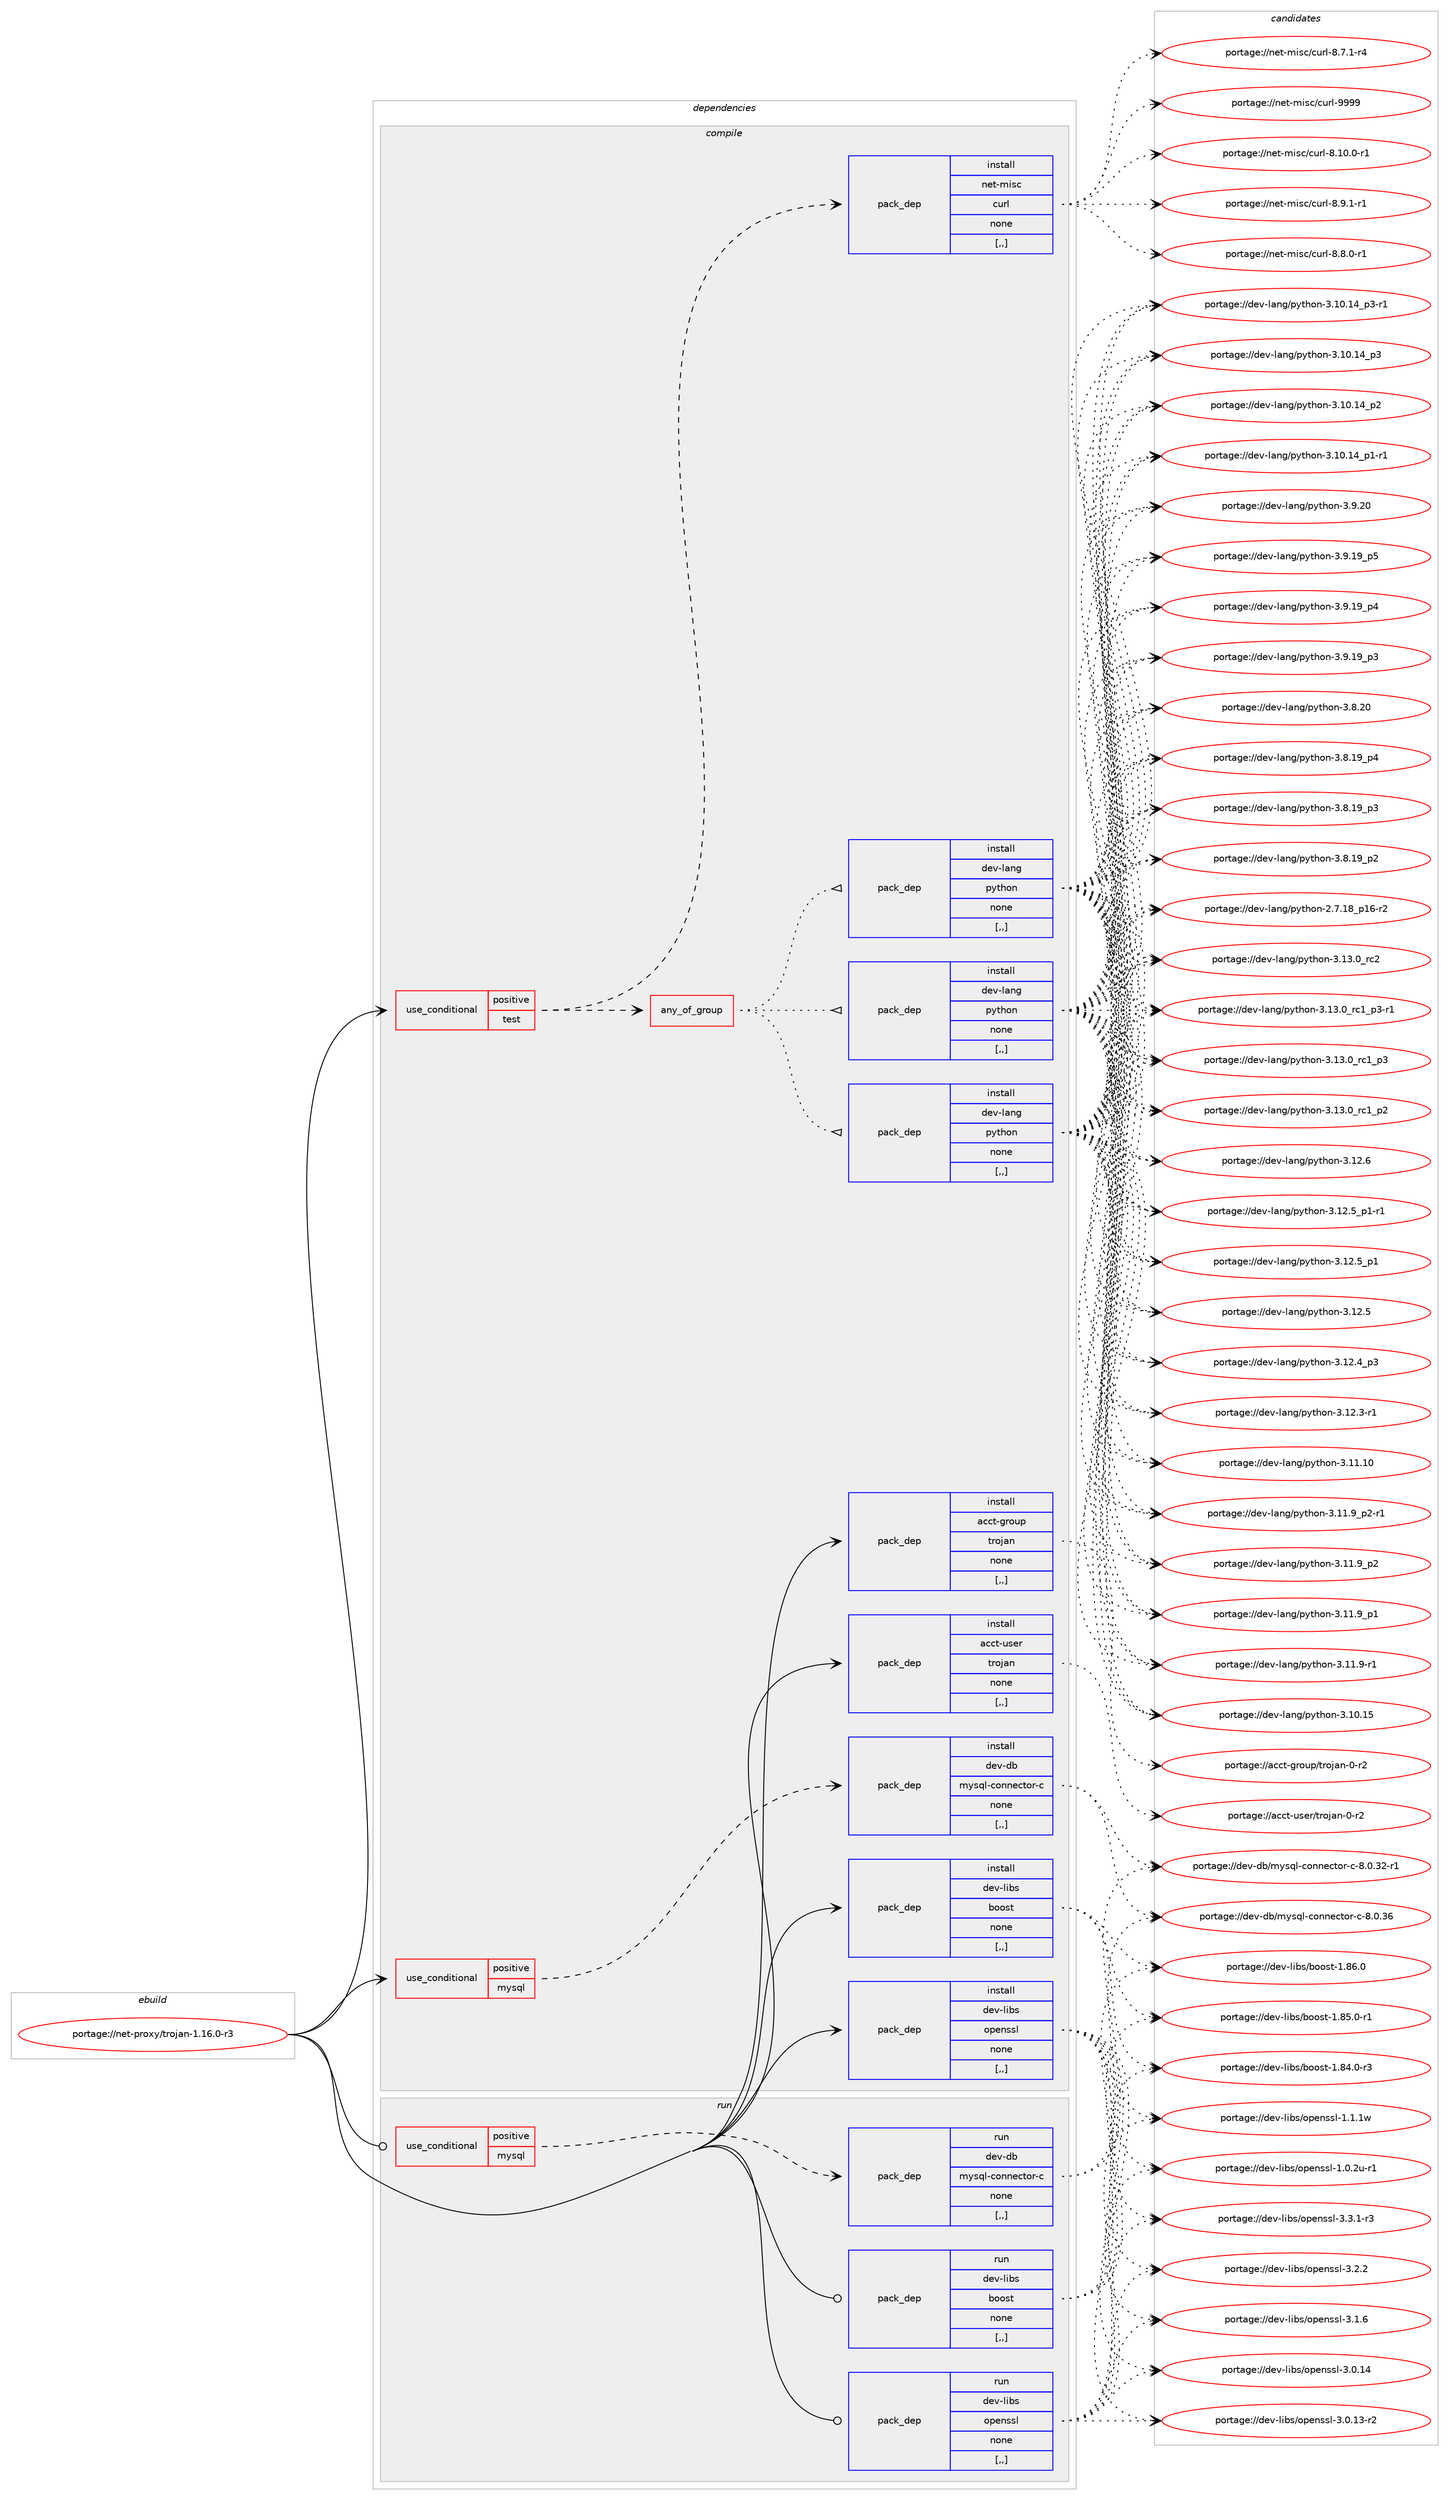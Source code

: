 digraph prolog {

# *************
# Graph options
# *************

newrank=true;
concentrate=true;
compound=true;
graph [rankdir=LR,fontname=Helvetica,fontsize=10,ranksep=1.5];#, ranksep=2.5, nodesep=0.2];
edge  [arrowhead=vee];
node  [fontname=Helvetica,fontsize=10];

# **********
# The ebuild
# **********

subgraph cluster_leftcol {
color=gray;
label=<<i>ebuild</i>>;
id [label="portage://net-proxy/trojan-1.16.0-r3", color=red, width=4, href="../net-proxy/trojan-1.16.0-r3.svg"];
}

# ****************
# The dependencies
# ****************

subgraph cluster_midcol {
color=gray;
label=<<i>dependencies</i>>;
subgraph cluster_compile {
fillcolor="#eeeeee";
style=filled;
label=<<i>compile</i>>;
subgraph cond235369 {
dependency894634 [label=<<TABLE BORDER="0" CELLBORDER="1" CELLSPACING="0" CELLPADDING="4"><TR><TD ROWSPAN="3" CELLPADDING="10">use_conditional</TD></TR><TR><TD>positive</TD></TR><TR><TD>mysql</TD></TR></TABLE>>, shape=none, color=red];
subgraph pack652728 {
dependency894635 [label=<<TABLE BORDER="0" CELLBORDER="1" CELLSPACING="0" CELLPADDING="4" WIDTH="220"><TR><TD ROWSPAN="6" CELLPADDING="30">pack_dep</TD></TR><TR><TD WIDTH="110">install</TD></TR><TR><TD>dev-db</TD></TR><TR><TD>mysql-connector-c</TD></TR><TR><TD>none</TD></TR><TR><TD>[,,]</TD></TR></TABLE>>, shape=none, color=blue];
}
dependency894634:e -> dependency894635:w [weight=20,style="dashed",arrowhead="vee"];
}
id:e -> dependency894634:w [weight=20,style="solid",arrowhead="vee"];
subgraph cond235370 {
dependency894636 [label=<<TABLE BORDER="0" CELLBORDER="1" CELLSPACING="0" CELLPADDING="4"><TR><TD ROWSPAN="3" CELLPADDING="10">use_conditional</TD></TR><TR><TD>positive</TD></TR><TR><TD>test</TD></TR></TABLE>>, shape=none, color=red];
subgraph pack652729 {
dependency894637 [label=<<TABLE BORDER="0" CELLBORDER="1" CELLSPACING="0" CELLPADDING="4" WIDTH="220"><TR><TD ROWSPAN="6" CELLPADDING="30">pack_dep</TD></TR><TR><TD WIDTH="110">install</TD></TR><TR><TD>net-misc</TD></TR><TR><TD>curl</TD></TR><TR><TD>none</TD></TR><TR><TD>[,,]</TD></TR></TABLE>>, shape=none, color=blue];
}
dependency894636:e -> dependency894637:w [weight=20,style="dashed",arrowhead="vee"];
subgraph any6117 {
dependency894638 [label=<<TABLE BORDER="0" CELLBORDER="1" CELLSPACING="0" CELLPADDING="4"><TR><TD CELLPADDING="10">any_of_group</TD></TR></TABLE>>, shape=none, color=red];subgraph pack652730 {
dependency894639 [label=<<TABLE BORDER="0" CELLBORDER="1" CELLSPACING="0" CELLPADDING="4" WIDTH="220"><TR><TD ROWSPAN="6" CELLPADDING="30">pack_dep</TD></TR><TR><TD WIDTH="110">install</TD></TR><TR><TD>dev-lang</TD></TR><TR><TD>python</TD></TR><TR><TD>none</TD></TR><TR><TD>[,,]</TD></TR></TABLE>>, shape=none, color=blue];
}
dependency894638:e -> dependency894639:w [weight=20,style="dotted",arrowhead="oinv"];
subgraph pack652731 {
dependency894640 [label=<<TABLE BORDER="0" CELLBORDER="1" CELLSPACING="0" CELLPADDING="4" WIDTH="220"><TR><TD ROWSPAN="6" CELLPADDING="30">pack_dep</TD></TR><TR><TD WIDTH="110">install</TD></TR><TR><TD>dev-lang</TD></TR><TR><TD>python</TD></TR><TR><TD>none</TD></TR><TR><TD>[,,]</TD></TR></TABLE>>, shape=none, color=blue];
}
dependency894638:e -> dependency894640:w [weight=20,style="dotted",arrowhead="oinv"];
subgraph pack652732 {
dependency894641 [label=<<TABLE BORDER="0" CELLBORDER="1" CELLSPACING="0" CELLPADDING="4" WIDTH="220"><TR><TD ROWSPAN="6" CELLPADDING="30">pack_dep</TD></TR><TR><TD WIDTH="110">install</TD></TR><TR><TD>dev-lang</TD></TR><TR><TD>python</TD></TR><TR><TD>none</TD></TR><TR><TD>[,,]</TD></TR></TABLE>>, shape=none, color=blue];
}
dependency894638:e -> dependency894641:w [weight=20,style="dotted",arrowhead="oinv"];
}
dependency894636:e -> dependency894638:w [weight=20,style="dashed",arrowhead="vee"];
}
id:e -> dependency894636:w [weight=20,style="solid",arrowhead="vee"];
subgraph pack652733 {
dependency894642 [label=<<TABLE BORDER="0" CELLBORDER="1" CELLSPACING="0" CELLPADDING="4" WIDTH="220"><TR><TD ROWSPAN="6" CELLPADDING="30">pack_dep</TD></TR><TR><TD WIDTH="110">install</TD></TR><TR><TD>acct-group</TD></TR><TR><TD>trojan</TD></TR><TR><TD>none</TD></TR><TR><TD>[,,]</TD></TR></TABLE>>, shape=none, color=blue];
}
id:e -> dependency894642:w [weight=20,style="solid",arrowhead="vee"];
subgraph pack652734 {
dependency894643 [label=<<TABLE BORDER="0" CELLBORDER="1" CELLSPACING="0" CELLPADDING="4" WIDTH="220"><TR><TD ROWSPAN="6" CELLPADDING="30">pack_dep</TD></TR><TR><TD WIDTH="110">install</TD></TR><TR><TD>acct-user</TD></TR><TR><TD>trojan</TD></TR><TR><TD>none</TD></TR><TR><TD>[,,]</TD></TR></TABLE>>, shape=none, color=blue];
}
id:e -> dependency894643:w [weight=20,style="solid",arrowhead="vee"];
subgraph pack652735 {
dependency894644 [label=<<TABLE BORDER="0" CELLBORDER="1" CELLSPACING="0" CELLPADDING="4" WIDTH="220"><TR><TD ROWSPAN="6" CELLPADDING="30">pack_dep</TD></TR><TR><TD WIDTH="110">install</TD></TR><TR><TD>dev-libs</TD></TR><TR><TD>boost</TD></TR><TR><TD>none</TD></TR><TR><TD>[,,]</TD></TR></TABLE>>, shape=none, color=blue];
}
id:e -> dependency894644:w [weight=20,style="solid",arrowhead="vee"];
subgraph pack652736 {
dependency894645 [label=<<TABLE BORDER="0" CELLBORDER="1" CELLSPACING="0" CELLPADDING="4" WIDTH="220"><TR><TD ROWSPAN="6" CELLPADDING="30">pack_dep</TD></TR><TR><TD WIDTH="110">install</TD></TR><TR><TD>dev-libs</TD></TR><TR><TD>openssl</TD></TR><TR><TD>none</TD></TR><TR><TD>[,,]</TD></TR></TABLE>>, shape=none, color=blue];
}
id:e -> dependency894645:w [weight=20,style="solid",arrowhead="vee"];
}
subgraph cluster_compileandrun {
fillcolor="#eeeeee";
style=filled;
label=<<i>compile and run</i>>;
}
subgraph cluster_run {
fillcolor="#eeeeee";
style=filled;
label=<<i>run</i>>;
subgraph cond235371 {
dependency894646 [label=<<TABLE BORDER="0" CELLBORDER="1" CELLSPACING="0" CELLPADDING="4"><TR><TD ROWSPAN="3" CELLPADDING="10">use_conditional</TD></TR><TR><TD>positive</TD></TR><TR><TD>mysql</TD></TR></TABLE>>, shape=none, color=red];
subgraph pack652737 {
dependency894647 [label=<<TABLE BORDER="0" CELLBORDER="1" CELLSPACING="0" CELLPADDING="4" WIDTH="220"><TR><TD ROWSPAN="6" CELLPADDING="30">pack_dep</TD></TR><TR><TD WIDTH="110">run</TD></TR><TR><TD>dev-db</TD></TR><TR><TD>mysql-connector-c</TD></TR><TR><TD>none</TD></TR><TR><TD>[,,]</TD></TR></TABLE>>, shape=none, color=blue];
}
dependency894646:e -> dependency894647:w [weight=20,style="dashed",arrowhead="vee"];
}
id:e -> dependency894646:w [weight=20,style="solid",arrowhead="odot"];
subgraph pack652738 {
dependency894648 [label=<<TABLE BORDER="0" CELLBORDER="1" CELLSPACING="0" CELLPADDING="4" WIDTH="220"><TR><TD ROWSPAN="6" CELLPADDING="30">pack_dep</TD></TR><TR><TD WIDTH="110">run</TD></TR><TR><TD>dev-libs</TD></TR><TR><TD>boost</TD></TR><TR><TD>none</TD></TR><TR><TD>[,,]</TD></TR></TABLE>>, shape=none, color=blue];
}
id:e -> dependency894648:w [weight=20,style="solid",arrowhead="odot"];
subgraph pack652739 {
dependency894649 [label=<<TABLE BORDER="0" CELLBORDER="1" CELLSPACING="0" CELLPADDING="4" WIDTH="220"><TR><TD ROWSPAN="6" CELLPADDING="30">pack_dep</TD></TR><TR><TD WIDTH="110">run</TD></TR><TR><TD>dev-libs</TD></TR><TR><TD>openssl</TD></TR><TR><TD>none</TD></TR><TR><TD>[,,]</TD></TR></TABLE>>, shape=none, color=blue];
}
id:e -> dependency894649:w [weight=20,style="solid",arrowhead="odot"];
}
}

# **************
# The candidates
# **************

subgraph cluster_choices {
rank=same;
color=gray;
label=<<i>candidates</i>>;

subgraph choice652728 {
color=black;
nodesep=1;
choice100101118451009847109121115113108459911111011010199116111114459945564648465154 [label="portage://dev-db/mysql-connector-c-8.0.36", color=red, width=4,href="../dev-db/mysql-connector-c-8.0.36.svg"];
choice1001011184510098471091211151131084599111110110101991161111144599455646484651504511449 [label="portage://dev-db/mysql-connector-c-8.0.32-r1", color=red, width=4,href="../dev-db/mysql-connector-c-8.0.32-r1.svg"];
dependency894635:e -> choice100101118451009847109121115113108459911111011010199116111114459945564648465154:w [style=dotted,weight="100"];
dependency894635:e -> choice1001011184510098471091211151131084599111110110101991161111144599455646484651504511449:w [style=dotted,weight="100"];
}
subgraph choice652729 {
color=black;
nodesep=1;
choice110101116451091051159947991171141084557575757 [label="portage://net-misc/curl-9999", color=red, width=4,href="../net-misc/curl-9999.svg"];
choice11010111645109105115994799117114108455646494846484511449 [label="portage://net-misc/curl-8.10.0-r1", color=red, width=4,href="../net-misc/curl-8.10.0-r1.svg"];
choice110101116451091051159947991171141084556465746494511449 [label="portage://net-misc/curl-8.9.1-r1", color=red, width=4,href="../net-misc/curl-8.9.1-r1.svg"];
choice110101116451091051159947991171141084556465646484511449 [label="portage://net-misc/curl-8.8.0-r1", color=red, width=4,href="../net-misc/curl-8.8.0-r1.svg"];
choice110101116451091051159947991171141084556465546494511452 [label="portage://net-misc/curl-8.7.1-r4", color=red, width=4,href="../net-misc/curl-8.7.1-r4.svg"];
dependency894637:e -> choice110101116451091051159947991171141084557575757:w [style=dotted,weight="100"];
dependency894637:e -> choice11010111645109105115994799117114108455646494846484511449:w [style=dotted,weight="100"];
dependency894637:e -> choice110101116451091051159947991171141084556465746494511449:w [style=dotted,weight="100"];
dependency894637:e -> choice110101116451091051159947991171141084556465646484511449:w [style=dotted,weight="100"];
dependency894637:e -> choice110101116451091051159947991171141084556465546494511452:w [style=dotted,weight="100"];
}
subgraph choice652730 {
color=black;
nodesep=1;
choice10010111845108971101034711212111610411111045514649514648951149950 [label="portage://dev-lang/python-3.13.0_rc2", color=red, width=4,href="../dev-lang/python-3.13.0_rc2.svg"];
choice1001011184510897110103471121211161041111104551464951464895114994995112514511449 [label="portage://dev-lang/python-3.13.0_rc1_p3-r1", color=red, width=4,href="../dev-lang/python-3.13.0_rc1_p3-r1.svg"];
choice100101118451089711010347112121116104111110455146495146489511499499511251 [label="portage://dev-lang/python-3.13.0_rc1_p3", color=red, width=4,href="../dev-lang/python-3.13.0_rc1_p3.svg"];
choice100101118451089711010347112121116104111110455146495146489511499499511250 [label="portage://dev-lang/python-3.13.0_rc1_p2", color=red, width=4,href="../dev-lang/python-3.13.0_rc1_p2.svg"];
choice10010111845108971101034711212111610411111045514649504654 [label="portage://dev-lang/python-3.12.6", color=red, width=4,href="../dev-lang/python-3.12.6.svg"];
choice1001011184510897110103471121211161041111104551464950465395112494511449 [label="portage://dev-lang/python-3.12.5_p1-r1", color=red, width=4,href="../dev-lang/python-3.12.5_p1-r1.svg"];
choice100101118451089711010347112121116104111110455146495046539511249 [label="portage://dev-lang/python-3.12.5_p1", color=red, width=4,href="../dev-lang/python-3.12.5_p1.svg"];
choice10010111845108971101034711212111610411111045514649504653 [label="portage://dev-lang/python-3.12.5", color=red, width=4,href="../dev-lang/python-3.12.5.svg"];
choice100101118451089711010347112121116104111110455146495046529511251 [label="portage://dev-lang/python-3.12.4_p3", color=red, width=4,href="../dev-lang/python-3.12.4_p3.svg"];
choice100101118451089711010347112121116104111110455146495046514511449 [label="portage://dev-lang/python-3.12.3-r1", color=red, width=4,href="../dev-lang/python-3.12.3-r1.svg"];
choice1001011184510897110103471121211161041111104551464949464948 [label="portage://dev-lang/python-3.11.10", color=red, width=4,href="../dev-lang/python-3.11.10.svg"];
choice1001011184510897110103471121211161041111104551464949465795112504511449 [label="portage://dev-lang/python-3.11.9_p2-r1", color=red, width=4,href="../dev-lang/python-3.11.9_p2-r1.svg"];
choice100101118451089711010347112121116104111110455146494946579511250 [label="portage://dev-lang/python-3.11.9_p2", color=red, width=4,href="../dev-lang/python-3.11.9_p2.svg"];
choice100101118451089711010347112121116104111110455146494946579511249 [label="portage://dev-lang/python-3.11.9_p1", color=red, width=4,href="../dev-lang/python-3.11.9_p1.svg"];
choice100101118451089711010347112121116104111110455146494946574511449 [label="portage://dev-lang/python-3.11.9-r1", color=red, width=4,href="../dev-lang/python-3.11.9-r1.svg"];
choice1001011184510897110103471121211161041111104551464948464953 [label="portage://dev-lang/python-3.10.15", color=red, width=4,href="../dev-lang/python-3.10.15.svg"];
choice100101118451089711010347112121116104111110455146494846495295112514511449 [label="portage://dev-lang/python-3.10.14_p3-r1", color=red, width=4,href="../dev-lang/python-3.10.14_p3-r1.svg"];
choice10010111845108971101034711212111610411111045514649484649529511251 [label="portage://dev-lang/python-3.10.14_p3", color=red, width=4,href="../dev-lang/python-3.10.14_p3.svg"];
choice10010111845108971101034711212111610411111045514649484649529511250 [label="portage://dev-lang/python-3.10.14_p2", color=red, width=4,href="../dev-lang/python-3.10.14_p2.svg"];
choice100101118451089711010347112121116104111110455146494846495295112494511449 [label="portage://dev-lang/python-3.10.14_p1-r1", color=red, width=4,href="../dev-lang/python-3.10.14_p1-r1.svg"];
choice10010111845108971101034711212111610411111045514657465048 [label="portage://dev-lang/python-3.9.20", color=red, width=4,href="../dev-lang/python-3.9.20.svg"];
choice100101118451089711010347112121116104111110455146574649579511253 [label="portage://dev-lang/python-3.9.19_p5", color=red, width=4,href="../dev-lang/python-3.9.19_p5.svg"];
choice100101118451089711010347112121116104111110455146574649579511252 [label="portage://dev-lang/python-3.9.19_p4", color=red, width=4,href="../dev-lang/python-3.9.19_p4.svg"];
choice100101118451089711010347112121116104111110455146574649579511251 [label="portage://dev-lang/python-3.9.19_p3", color=red, width=4,href="../dev-lang/python-3.9.19_p3.svg"];
choice10010111845108971101034711212111610411111045514656465048 [label="portage://dev-lang/python-3.8.20", color=red, width=4,href="../dev-lang/python-3.8.20.svg"];
choice100101118451089711010347112121116104111110455146564649579511252 [label="portage://dev-lang/python-3.8.19_p4", color=red, width=4,href="../dev-lang/python-3.8.19_p4.svg"];
choice100101118451089711010347112121116104111110455146564649579511251 [label="portage://dev-lang/python-3.8.19_p3", color=red, width=4,href="../dev-lang/python-3.8.19_p3.svg"];
choice100101118451089711010347112121116104111110455146564649579511250 [label="portage://dev-lang/python-3.8.19_p2", color=red, width=4,href="../dev-lang/python-3.8.19_p2.svg"];
choice100101118451089711010347112121116104111110455046554649569511249544511450 [label="portage://dev-lang/python-2.7.18_p16-r2", color=red, width=4,href="../dev-lang/python-2.7.18_p16-r2.svg"];
dependency894639:e -> choice10010111845108971101034711212111610411111045514649514648951149950:w [style=dotted,weight="100"];
dependency894639:e -> choice1001011184510897110103471121211161041111104551464951464895114994995112514511449:w [style=dotted,weight="100"];
dependency894639:e -> choice100101118451089711010347112121116104111110455146495146489511499499511251:w [style=dotted,weight="100"];
dependency894639:e -> choice100101118451089711010347112121116104111110455146495146489511499499511250:w [style=dotted,weight="100"];
dependency894639:e -> choice10010111845108971101034711212111610411111045514649504654:w [style=dotted,weight="100"];
dependency894639:e -> choice1001011184510897110103471121211161041111104551464950465395112494511449:w [style=dotted,weight="100"];
dependency894639:e -> choice100101118451089711010347112121116104111110455146495046539511249:w [style=dotted,weight="100"];
dependency894639:e -> choice10010111845108971101034711212111610411111045514649504653:w [style=dotted,weight="100"];
dependency894639:e -> choice100101118451089711010347112121116104111110455146495046529511251:w [style=dotted,weight="100"];
dependency894639:e -> choice100101118451089711010347112121116104111110455146495046514511449:w [style=dotted,weight="100"];
dependency894639:e -> choice1001011184510897110103471121211161041111104551464949464948:w [style=dotted,weight="100"];
dependency894639:e -> choice1001011184510897110103471121211161041111104551464949465795112504511449:w [style=dotted,weight="100"];
dependency894639:e -> choice100101118451089711010347112121116104111110455146494946579511250:w [style=dotted,weight="100"];
dependency894639:e -> choice100101118451089711010347112121116104111110455146494946579511249:w [style=dotted,weight="100"];
dependency894639:e -> choice100101118451089711010347112121116104111110455146494946574511449:w [style=dotted,weight="100"];
dependency894639:e -> choice1001011184510897110103471121211161041111104551464948464953:w [style=dotted,weight="100"];
dependency894639:e -> choice100101118451089711010347112121116104111110455146494846495295112514511449:w [style=dotted,weight="100"];
dependency894639:e -> choice10010111845108971101034711212111610411111045514649484649529511251:w [style=dotted,weight="100"];
dependency894639:e -> choice10010111845108971101034711212111610411111045514649484649529511250:w [style=dotted,weight="100"];
dependency894639:e -> choice100101118451089711010347112121116104111110455146494846495295112494511449:w [style=dotted,weight="100"];
dependency894639:e -> choice10010111845108971101034711212111610411111045514657465048:w [style=dotted,weight="100"];
dependency894639:e -> choice100101118451089711010347112121116104111110455146574649579511253:w [style=dotted,weight="100"];
dependency894639:e -> choice100101118451089711010347112121116104111110455146574649579511252:w [style=dotted,weight="100"];
dependency894639:e -> choice100101118451089711010347112121116104111110455146574649579511251:w [style=dotted,weight="100"];
dependency894639:e -> choice10010111845108971101034711212111610411111045514656465048:w [style=dotted,weight="100"];
dependency894639:e -> choice100101118451089711010347112121116104111110455146564649579511252:w [style=dotted,weight="100"];
dependency894639:e -> choice100101118451089711010347112121116104111110455146564649579511251:w [style=dotted,weight="100"];
dependency894639:e -> choice100101118451089711010347112121116104111110455146564649579511250:w [style=dotted,weight="100"];
dependency894639:e -> choice100101118451089711010347112121116104111110455046554649569511249544511450:w [style=dotted,weight="100"];
}
subgraph choice652731 {
color=black;
nodesep=1;
choice10010111845108971101034711212111610411111045514649514648951149950 [label="portage://dev-lang/python-3.13.0_rc2", color=red, width=4,href="../dev-lang/python-3.13.0_rc2.svg"];
choice1001011184510897110103471121211161041111104551464951464895114994995112514511449 [label="portage://dev-lang/python-3.13.0_rc1_p3-r1", color=red, width=4,href="../dev-lang/python-3.13.0_rc1_p3-r1.svg"];
choice100101118451089711010347112121116104111110455146495146489511499499511251 [label="portage://dev-lang/python-3.13.0_rc1_p3", color=red, width=4,href="../dev-lang/python-3.13.0_rc1_p3.svg"];
choice100101118451089711010347112121116104111110455146495146489511499499511250 [label="portage://dev-lang/python-3.13.0_rc1_p2", color=red, width=4,href="../dev-lang/python-3.13.0_rc1_p2.svg"];
choice10010111845108971101034711212111610411111045514649504654 [label="portage://dev-lang/python-3.12.6", color=red, width=4,href="../dev-lang/python-3.12.6.svg"];
choice1001011184510897110103471121211161041111104551464950465395112494511449 [label="portage://dev-lang/python-3.12.5_p1-r1", color=red, width=4,href="../dev-lang/python-3.12.5_p1-r1.svg"];
choice100101118451089711010347112121116104111110455146495046539511249 [label="portage://dev-lang/python-3.12.5_p1", color=red, width=4,href="../dev-lang/python-3.12.5_p1.svg"];
choice10010111845108971101034711212111610411111045514649504653 [label="portage://dev-lang/python-3.12.5", color=red, width=4,href="../dev-lang/python-3.12.5.svg"];
choice100101118451089711010347112121116104111110455146495046529511251 [label="portage://dev-lang/python-3.12.4_p3", color=red, width=4,href="../dev-lang/python-3.12.4_p3.svg"];
choice100101118451089711010347112121116104111110455146495046514511449 [label="portage://dev-lang/python-3.12.3-r1", color=red, width=4,href="../dev-lang/python-3.12.3-r1.svg"];
choice1001011184510897110103471121211161041111104551464949464948 [label="portage://dev-lang/python-3.11.10", color=red, width=4,href="../dev-lang/python-3.11.10.svg"];
choice1001011184510897110103471121211161041111104551464949465795112504511449 [label="portage://dev-lang/python-3.11.9_p2-r1", color=red, width=4,href="../dev-lang/python-3.11.9_p2-r1.svg"];
choice100101118451089711010347112121116104111110455146494946579511250 [label="portage://dev-lang/python-3.11.9_p2", color=red, width=4,href="../dev-lang/python-3.11.9_p2.svg"];
choice100101118451089711010347112121116104111110455146494946579511249 [label="portage://dev-lang/python-3.11.9_p1", color=red, width=4,href="../dev-lang/python-3.11.9_p1.svg"];
choice100101118451089711010347112121116104111110455146494946574511449 [label="portage://dev-lang/python-3.11.9-r1", color=red, width=4,href="../dev-lang/python-3.11.9-r1.svg"];
choice1001011184510897110103471121211161041111104551464948464953 [label="portage://dev-lang/python-3.10.15", color=red, width=4,href="../dev-lang/python-3.10.15.svg"];
choice100101118451089711010347112121116104111110455146494846495295112514511449 [label="portage://dev-lang/python-3.10.14_p3-r1", color=red, width=4,href="../dev-lang/python-3.10.14_p3-r1.svg"];
choice10010111845108971101034711212111610411111045514649484649529511251 [label="portage://dev-lang/python-3.10.14_p3", color=red, width=4,href="../dev-lang/python-3.10.14_p3.svg"];
choice10010111845108971101034711212111610411111045514649484649529511250 [label="portage://dev-lang/python-3.10.14_p2", color=red, width=4,href="../dev-lang/python-3.10.14_p2.svg"];
choice100101118451089711010347112121116104111110455146494846495295112494511449 [label="portage://dev-lang/python-3.10.14_p1-r1", color=red, width=4,href="../dev-lang/python-3.10.14_p1-r1.svg"];
choice10010111845108971101034711212111610411111045514657465048 [label="portage://dev-lang/python-3.9.20", color=red, width=4,href="../dev-lang/python-3.9.20.svg"];
choice100101118451089711010347112121116104111110455146574649579511253 [label="portage://dev-lang/python-3.9.19_p5", color=red, width=4,href="../dev-lang/python-3.9.19_p5.svg"];
choice100101118451089711010347112121116104111110455146574649579511252 [label="portage://dev-lang/python-3.9.19_p4", color=red, width=4,href="../dev-lang/python-3.9.19_p4.svg"];
choice100101118451089711010347112121116104111110455146574649579511251 [label="portage://dev-lang/python-3.9.19_p3", color=red, width=4,href="../dev-lang/python-3.9.19_p3.svg"];
choice10010111845108971101034711212111610411111045514656465048 [label="portage://dev-lang/python-3.8.20", color=red, width=4,href="../dev-lang/python-3.8.20.svg"];
choice100101118451089711010347112121116104111110455146564649579511252 [label="portage://dev-lang/python-3.8.19_p4", color=red, width=4,href="../dev-lang/python-3.8.19_p4.svg"];
choice100101118451089711010347112121116104111110455146564649579511251 [label="portage://dev-lang/python-3.8.19_p3", color=red, width=4,href="../dev-lang/python-3.8.19_p3.svg"];
choice100101118451089711010347112121116104111110455146564649579511250 [label="portage://dev-lang/python-3.8.19_p2", color=red, width=4,href="../dev-lang/python-3.8.19_p2.svg"];
choice100101118451089711010347112121116104111110455046554649569511249544511450 [label="portage://dev-lang/python-2.7.18_p16-r2", color=red, width=4,href="../dev-lang/python-2.7.18_p16-r2.svg"];
dependency894640:e -> choice10010111845108971101034711212111610411111045514649514648951149950:w [style=dotted,weight="100"];
dependency894640:e -> choice1001011184510897110103471121211161041111104551464951464895114994995112514511449:w [style=dotted,weight="100"];
dependency894640:e -> choice100101118451089711010347112121116104111110455146495146489511499499511251:w [style=dotted,weight="100"];
dependency894640:e -> choice100101118451089711010347112121116104111110455146495146489511499499511250:w [style=dotted,weight="100"];
dependency894640:e -> choice10010111845108971101034711212111610411111045514649504654:w [style=dotted,weight="100"];
dependency894640:e -> choice1001011184510897110103471121211161041111104551464950465395112494511449:w [style=dotted,weight="100"];
dependency894640:e -> choice100101118451089711010347112121116104111110455146495046539511249:w [style=dotted,weight="100"];
dependency894640:e -> choice10010111845108971101034711212111610411111045514649504653:w [style=dotted,weight="100"];
dependency894640:e -> choice100101118451089711010347112121116104111110455146495046529511251:w [style=dotted,weight="100"];
dependency894640:e -> choice100101118451089711010347112121116104111110455146495046514511449:w [style=dotted,weight="100"];
dependency894640:e -> choice1001011184510897110103471121211161041111104551464949464948:w [style=dotted,weight="100"];
dependency894640:e -> choice1001011184510897110103471121211161041111104551464949465795112504511449:w [style=dotted,weight="100"];
dependency894640:e -> choice100101118451089711010347112121116104111110455146494946579511250:w [style=dotted,weight="100"];
dependency894640:e -> choice100101118451089711010347112121116104111110455146494946579511249:w [style=dotted,weight="100"];
dependency894640:e -> choice100101118451089711010347112121116104111110455146494946574511449:w [style=dotted,weight="100"];
dependency894640:e -> choice1001011184510897110103471121211161041111104551464948464953:w [style=dotted,weight="100"];
dependency894640:e -> choice100101118451089711010347112121116104111110455146494846495295112514511449:w [style=dotted,weight="100"];
dependency894640:e -> choice10010111845108971101034711212111610411111045514649484649529511251:w [style=dotted,weight="100"];
dependency894640:e -> choice10010111845108971101034711212111610411111045514649484649529511250:w [style=dotted,weight="100"];
dependency894640:e -> choice100101118451089711010347112121116104111110455146494846495295112494511449:w [style=dotted,weight="100"];
dependency894640:e -> choice10010111845108971101034711212111610411111045514657465048:w [style=dotted,weight="100"];
dependency894640:e -> choice100101118451089711010347112121116104111110455146574649579511253:w [style=dotted,weight="100"];
dependency894640:e -> choice100101118451089711010347112121116104111110455146574649579511252:w [style=dotted,weight="100"];
dependency894640:e -> choice100101118451089711010347112121116104111110455146574649579511251:w [style=dotted,weight="100"];
dependency894640:e -> choice10010111845108971101034711212111610411111045514656465048:w [style=dotted,weight="100"];
dependency894640:e -> choice100101118451089711010347112121116104111110455146564649579511252:w [style=dotted,weight="100"];
dependency894640:e -> choice100101118451089711010347112121116104111110455146564649579511251:w [style=dotted,weight="100"];
dependency894640:e -> choice100101118451089711010347112121116104111110455146564649579511250:w [style=dotted,weight="100"];
dependency894640:e -> choice100101118451089711010347112121116104111110455046554649569511249544511450:w [style=dotted,weight="100"];
}
subgraph choice652732 {
color=black;
nodesep=1;
choice10010111845108971101034711212111610411111045514649514648951149950 [label="portage://dev-lang/python-3.13.0_rc2", color=red, width=4,href="../dev-lang/python-3.13.0_rc2.svg"];
choice1001011184510897110103471121211161041111104551464951464895114994995112514511449 [label="portage://dev-lang/python-3.13.0_rc1_p3-r1", color=red, width=4,href="../dev-lang/python-3.13.0_rc1_p3-r1.svg"];
choice100101118451089711010347112121116104111110455146495146489511499499511251 [label="portage://dev-lang/python-3.13.0_rc1_p3", color=red, width=4,href="../dev-lang/python-3.13.0_rc1_p3.svg"];
choice100101118451089711010347112121116104111110455146495146489511499499511250 [label="portage://dev-lang/python-3.13.0_rc1_p2", color=red, width=4,href="../dev-lang/python-3.13.0_rc1_p2.svg"];
choice10010111845108971101034711212111610411111045514649504654 [label="portage://dev-lang/python-3.12.6", color=red, width=4,href="../dev-lang/python-3.12.6.svg"];
choice1001011184510897110103471121211161041111104551464950465395112494511449 [label="portage://dev-lang/python-3.12.5_p1-r1", color=red, width=4,href="../dev-lang/python-3.12.5_p1-r1.svg"];
choice100101118451089711010347112121116104111110455146495046539511249 [label="portage://dev-lang/python-3.12.5_p1", color=red, width=4,href="../dev-lang/python-3.12.5_p1.svg"];
choice10010111845108971101034711212111610411111045514649504653 [label="portage://dev-lang/python-3.12.5", color=red, width=4,href="../dev-lang/python-3.12.5.svg"];
choice100101118451089711010347112121116104111110455146495046529511251 [label="portage://dev-lang/python-3.12.4_p3", color=red, width=4,href="../dev-lang/python-3.12.4_p3.svg"];
choice100101118451089711010347112121116104111110455146495046514511449 [label="portage://dev-lang/python-3.12.3-r1", color=red, width=4,href="../dev-lang/python-3.12.3-r1.svg"];
choice1001011184510897110103471121211161041111104551464949464948 [label="portage://dev-lang/python-3.11.10", color=red, width=4,href="../dev-lang/python-3.11.10.svg"];
choice1001011184510897110103471121211161041111104551464949465795112504511449 [label="portage://dev-lang/python-3.11.9_p2-r1", color=red, width=4,href="../dev-lang/python-3.11.9_p2-r1.svg"];
choice100101118451089711010347112121116104111110455146494946579511250 [label="portage://dev-lang/python-3.11.9_p2", color=red, width=4,href="../dev-lang/python-3.11.9_p2.svg"];
choice100101118451089711010347112121116104111110455146494946579511249 [label="portage://dev-lang/python-3.11.9_p1", color=red, width=4,href="../dev-lang/python-3.11.9_p1.svg"];
choice100101118451089711010347112121116104111110455146494946574511449 [label="portage://dev-lang/python-3.11.9-r1", color=red, width=4,href="../dev-lang/python-3.11.9-r1.svg"];
choice1001011184510897110103471121211161041111104551464948464953 [label="portage://dev-lang/python-3.10.15", color=red, width=4,href="../dev-lang/python-3.10.15.svg"];
choice100101118451089711010347112121116104111110455146494846495295112514511449 [label="portage://dev-lang/python-3.10.14_p3-r1", color=red, width=4,href="../dev-lang/python-3.10.14_p3-r1.svg"];
choice10010111845108971101034711212111610411111045514649484649529511251 [label="portage://dev-lang/python-3.10.14_p3", color=red, width=4,href="../dev-lang/python-3.10.14_p3.svg"];
choice10010111845108971101034711212111610411111045514649484649529511250 [label="portage://dev-lang/python-3.10.14_p2", color=red, width=4,href="../dev-lang/python-3.10.14_p2.svg"];
choice100101118451089711010347112121116104111110455146494846495295112494511449 [label="portage://dev-lang/python-3.10.14_p1-r1", color=red, width=4,href="../dev-lang/python-3.10.14_p1-r1.svg"];
choice10010111845108971101034711212111610411111045514657465048 [label="portage://dev-lang/python-3.9.20", color=red, width=4,href="../dev-lang/python-3.9.20.svg"];
choice100101118451089711010347112121116104111110455146574649579511253 [label="portage://dev-lang/python-3.9.19_p5", color=red, width=4,href="../dev-lang/python-3.9.19_p5.svg"];
choice100101118451089711010347112121116104111110455146574649579511252 [label="portage://dev-lang/python-3.9.19_p4", color=red, width=4,href="../dev-lang/python-3.9.19_p4.svg"];
choice100101118451089711010347112121116104111110455146574649579511251 [label="portage://dev-lang/python-3.9.19_p3", color=red, width=4,href="../dev-lang/python-3.9.19_p3.svg"];
choice10010111845108971101034711212111610411111045514656465048 [label="portage://dev-lang/python-3.8.20", color=red, width=4,href="../dev-lang/python-3.8.20.svg"];
choice100101118451089711010347112121116104111110455146564649579511252 [label="portage://dev-lang/python-3.8.19_p4", color=red, width=4,href="../dev-lang/python-3.8.19_p4.svg"];
choice100101118451089711010347112121116104111110455146564649579511251 [label="portage://dev-lang/python-3.8.19_p3", color=red, width=4,href="../dev-lang/python-3.8.19_p3.svg"];
choice100101118451089711010347112121116104111110455146564649579511250 [label="portage://dev-lang/python-3.8.19_p2", color=red, width=4,href="../dev-lang/python-3.8.19_p2.svg"];
choice100101118451089711010347112121116104111110455046554649569511249544511450 [label="portage://dev-lang/python-2.7.18_p16-r2", color=red, width=4,href="../dev-lang/python-2.7.18_p16-r2.svg"];
dependency894641:e -> choice10010111845108971101034711212111610411111045514649514648951149950:w [style=dotted,weight="100"];
dependency894641:e -> choice1001011184510897110103471121211161041111104551464951464895114994995112514511449:w [style=dotted,weight="100"];
dependency894641:e -> choice100101118451089711010347112121116104111110455146495146489511499499511251:w [style=dotted,weight="100"];
dependency894641:e -> choice100101118451089711010347112121116104111110455146495146489511499499511250:w [style=dotted,weight="100"];
dependency894641:e -> choice10010111845108971101034711212111610411111045514649504654:w [style=dotted,weight="100"];
dependency894641:e -> choice1001011184510897110103471121211161041111104551464950465395112494511449:w [style=dotted,weight="100"];
dependency894641:e -> choice100101118451089711010347112121116104111110455146495046539511249:w [style=dotted,weight="100"];
dependency894641:e -> choice10010111845108971101034711212111610411111045514649504653:w [style=dotted,weight="100"];
dependency894641:e -> choice100101118451089711010347112121116104111110455146495046529511251:w [style=dotted,weight="100"];
dependency894641:e -> choice100101118451089711010347112121116104111110455146495046514511449:w [style=dotted,weight="100"];
dependency894641:e -> choice1001011184510897110103471121211161041111104551464949464948:w [style=dotted,weight="100"];
dependency894641:e -> choice1001011184510897110103471121211161041111104551464949465795112504511449:w [style=dotted,weight="100"];
dependency894641:e -> choice100101118451089711010347112121116104111110455146494946579511250:w [style=dotted,weight="100"];
dependency894641:e -> choice100101118451089711010347112121116104111110455146494946579511249:w [style=dotted,weight="100"];
dependency894641:e -> choice100101118451089711010347112121116104111110455146494946574511449:w [style=dotted,weight="100"];
dependency894641:e -> choice1001011184510897110103471121211161041111104551464948464953:w [style=dotted,weight="100"];
dependency894641:e -> choice100101118451089711010347112121116104111110455146494846495295112514511449:w [style=dotted,weight="100"];
dependency894641:e -> choice10010111845108971101034711212111610411111045514649484649529511251:w [style=dotted,weight="100"];
dependency894641:e -> choice10010111845108971101034711212111610411111045514649484649529511250:w [style=dotted,weight="100"];
dependency894641:e -> choice100101118451089711010347112121116104111110455146494846495295112494511449:w [style=dotted,weight="100"];
dependency894641:e -> choice10010111845108971101034711212111610411111045514657465048:w [style=dotted,weight="100"];
dependency894641:e -> choice100101118451089711010347112121116104111110455146574649579511253:w [style=dotted,weight="100"];
dependency894641:e -> choice100101118451089711010347112121116104111110455146574649579511252:w [style=dotted,weight="100"];
dependency894641:e -> choice100101118451089711010347112121116104111110455146574649579511251:w [style=dotted,weight="100"];
dependency894641:e -> choice10010111845108971101034711212111610411111045514656465048:w [style=dotted,weight="100"];
dependency894641:e -> choice100101118451089711010347112121116104111110455146564649579511252:w [style=dotted,weight="100"];
dependency894641:e -> choice100101118451089711010347112121116104111110455146564649579511251:w [style=dotted,weight="100"];
dependency894641:e -> choice100101118451089711010347112121116104111110455146564649579511250:w [style=dotted,weight="100"];
dependency894641:e -> choice100101118451089711010347112121116104111110455046554649569511249544511450:w [style=dotted,weight="100"];
}
subgraph choice652733 {
color=black;
nodesep=1;
choice97999911645103114111117112471161141111069711045484511450 [label="portage://acct-group/trojan-0-r2", color=red, width=4,href="../acct-group/trojan-0-r2.svg"];
dependency894642:e -> choice97999911645103114111117112471161141111069711045484511450:w [style=dotted,weight="100"];
}
subgraph choice652734 {
color=black;
nodesep=1;
choice97999911645117115101114471161141111069711045484511450 [label="portage://acct-user/trojan-0-r2", color=red, width=4,href="../acct-user/trojan-0-r2.svg"];
dependency894643:e -> choice97999911645117115101114471161141111069711045484511450:w [style=dotted,weight="100"];
}
subgraph choice652735 {
color=black;
nodesep=1;
choice1001011184510810598115479811111111511645494656544648 [label="portage://dev-libs/boost-1.86.0", color=red, width=4,href="../dev-libs/boost-1.86.0.svg"];
choice10010111845108105981154798111111115116454946565346484511449 [label="portage://dev-libs/boost-1.85.0-r1", color=red, width=4,href="../dev-libs/boost-1.85.0-r1.svg"];
choice10010111845108105981154798111111115116454946565246484511451 [label="portage://dev-libs/boost-1.84.0-r3", color=red, width=4,href="../dev-libs/boost-1.84.0-r3.svg"];
dependency894644:e -> choice1001011184510810598115479811111111511645494656544648:w [style=dotted,weight="100"];
dependency894644:e -> choice10010111845108105981154798111111115116454946565346484511449:w [style=dotted,weight="100"];
dependency894644:e -> choice10010111845108105981154798111111115116454946565246484511451:w [style=dotted,weight="100"];
}
subgraph choice652736 {
color=black;
nodesep=1;
choice1001011184510810598115471111121011101151151084551465146494511451 [label="portage://dev-libs/openssl-3.3.1-r3", color=red, width=4,href="../dev-libs/openssl-3.3.1-r3.svg"];
choice100101118451081059811547111112101110115115108455146504650 [label="portage://dev-libs/openssl-3.2.2", color=red, width=4,href="../dev-libs/openssl-3.2.2.svg"];
choice100101118451081059811547111112101110115115108455146494654 [label="portage://dev-libs/openssl-3.1.6", color=red, width=4,href="../dev-libs/openssl-3.1.6.svg"];
choice10010111845108105981154711111210111011511510845514648464952 [label="portage://dev-libs/openssl-3.0.14", color=red, width=4,href="../dev-libs/openssl-3.0.14.svg"];
choice100101118451081059811547111112101110115115108455146484649514511450 [label="portage://dev-libs/openssl-3.0.13-r2", color=red, width=4,href="../dev-libs/openssl-3.0.13-r2.svg"];
choice100101118451081059811547111112101110115115108454946494649119 [label="portage://dev-libs/openssl-1.1.1w", color=red, width=4,href="../dev-libs/openssl-1.1.1w.svg"];
choice1001011184510810598115471111121011101151151084549464846501174511449 [label="portage://dev-libs/openssl-1.0.2u-r1", color=red, width=4,href="../dev-libs/openssl-1.0.2u-r1.svg"];
dependency894645:e -> choice1001011184510810598115471111121011101151151084551465146494511451:w [style=dotted,weight="100"];
dependency894645:e -> choice100101118451081059811547111112101110115115108455146504650:w [style=dotted,weight="100"];
dependency894645:e -> choice100101118451081059811547111112101110115115108455146494654:w [style=dotted,weight="100"];
dependency894645:e -> choice10010111845108105981154711111210111011511510845514648464952:w [style=dotted,weight="100"];
dependency894645:e -> choice100101118451081059811547111112101110115115108455146484649514511450:w [style=dotted,weight="100"];
dependency894645:e -> choice100101118451081059811547111112101110115115108454946494649119:w [style=dotted,weight="100"];
dependency894645:e -> choice1001011184510810598115471111121011101151151084549464846501174511449:w [style=dotted,weight="100"];
}
subgraph choice652737 {
color=black;
nodesep=1;
choice100101118451009847109121115113108459911111011010199116111114459945564648465154 [label="portage://dev-db/mysql-connector-c-8.0.36", color=red, width=4,href="../dev-db/mysql-connector-c-8.0.36.svg"];
choice1001011184510098471091211151131084599111110110101991161111144599455646484651504511449 [label="portage://dev-db/mysql-connector-c-8.0.32-r1", color=red, width=4,href="../dev-db/mysql-connector-c-8.0.32-r1.svg"];
dependency894647:e -> choice100101118451009847109121115113108459911111011010199116111114459945564648465154:w [style=dotted,weight="100"];
dependency894647:e -> choice1001011184510098471091211151131084599111110110101991161111144599455646484651504511449:w [style=dotted,weight="100"];
}
subgraph choice652738 {
color=black;
nodesep=1;
choice1001011184510810598115479811111111511645494656544648 [label="portage://dev-libs/boost-1.86.0", color=red, width=4,href="../dev-libs/boost-1.86.0.svg"];
choice10010111845108105981154798111111115116454946565346484511449 [label="portage://dev-libs/boost-1.85.0-r1", color=red, width=4,href="../dev-libs/boost-1.85.0-r1.svg"];
choice10010111845108105981154798111111115116454946565246484511451 [label="portage://dev-libs/boost-1.84.0-r3", color=red, width=4,href="../dev-libs/boost-1.84.0-r3.svg"];
dependency894648:e -> choice1001011184510810598115479811111111511645494656544648:w [style=dotted,weight="100"];
dependency894648:e -> choice10010111845108105981154798111111115116454946565346484511449:w [style=dotted,weight="100"];
dependency894648:e -> choice10010111845108105981154798111111115116454946565246484511451:w [style=dotted,weight="100"];
}
subgraph choice652739 {
color=black;
nodesep=1;
choice1001011184510810598115471111121011101151151084551465146494511451 [label="portage://dev-libs/openssl-3.3.1-r3", color=red, width=4,href="../dev-libs/openssl-3.3.1-r3.svg"];
choice100101118451081059811547111112101110115115108455146504650 [label="portage://dev-libs/openssl-3.2.2", color=red, width=4,href="../dev-libs/openssl-3.2.2.svg"];
choice100101118451081059811547111112101110115115108455146494654 [label="portage://dev-libs/openssl-3.1.6", color=red, width=4,href="../dev-libs/openssl-3.1.6.svg"];
choice10010111845108105981154711111210111011511510845514648464952 [label="portage://dev-libs/openssl-3.0.14", color=red, width=4,href="../dev-libs/openssl-3.0.14.svg"];
choice100101118451081059811547111112101110115115108455146484649514511450 [label="portage://dev-libs/openssl-3.0.13-r2", color=red, width=4,href="../dev-libs/openssl-3.0.13-r2.svg"];
choice100101118451081059811547111112101110115115108454946494649119 [label="portage://dev-libs/openssl-1.1.1w", color=red, width=4,href="../dev-libs/openssl-1.1.1w.svg"];
choice1001011184510810598115471111121011101151151084549464846501174511449 [label="portage://dev-libs/openssl-1.0.2u-r1", color=red, width=4,href="../dev-libs/openssl-1.0.2u-r1.svg"];
dependency894649:e -> choice1001011184510810598115471111121011101151151084551465146494511451:w [style=dotted,weight="100"];
dependency894649:e -> choice100101118451081059811547111112101110115115108455146504650:w [style=dotted,weight="100"];
dependency894649:e -> choice100101118451081059811547111112101110115115108455146494654:w [style=dotted,weight="100"];
dependency894649:e -> choice10010111845108105981154711111210111011511510845514648464952:w [style=dotted,weight="100"];
dependency894649:e -> choice100101118451081059811547111112101110115115108455146484649514511450:w [style=dotted,weight="100"];
dependency894649:e -> choice100101118451081059811547111112101110115115108454946494649119:w [style=dotted,weight="100"];
dependency894649:e -> choice1001011184510810598115471111121011101151151084549464846501174511449:w [style=dotted,weight="100"];
}
}

}
